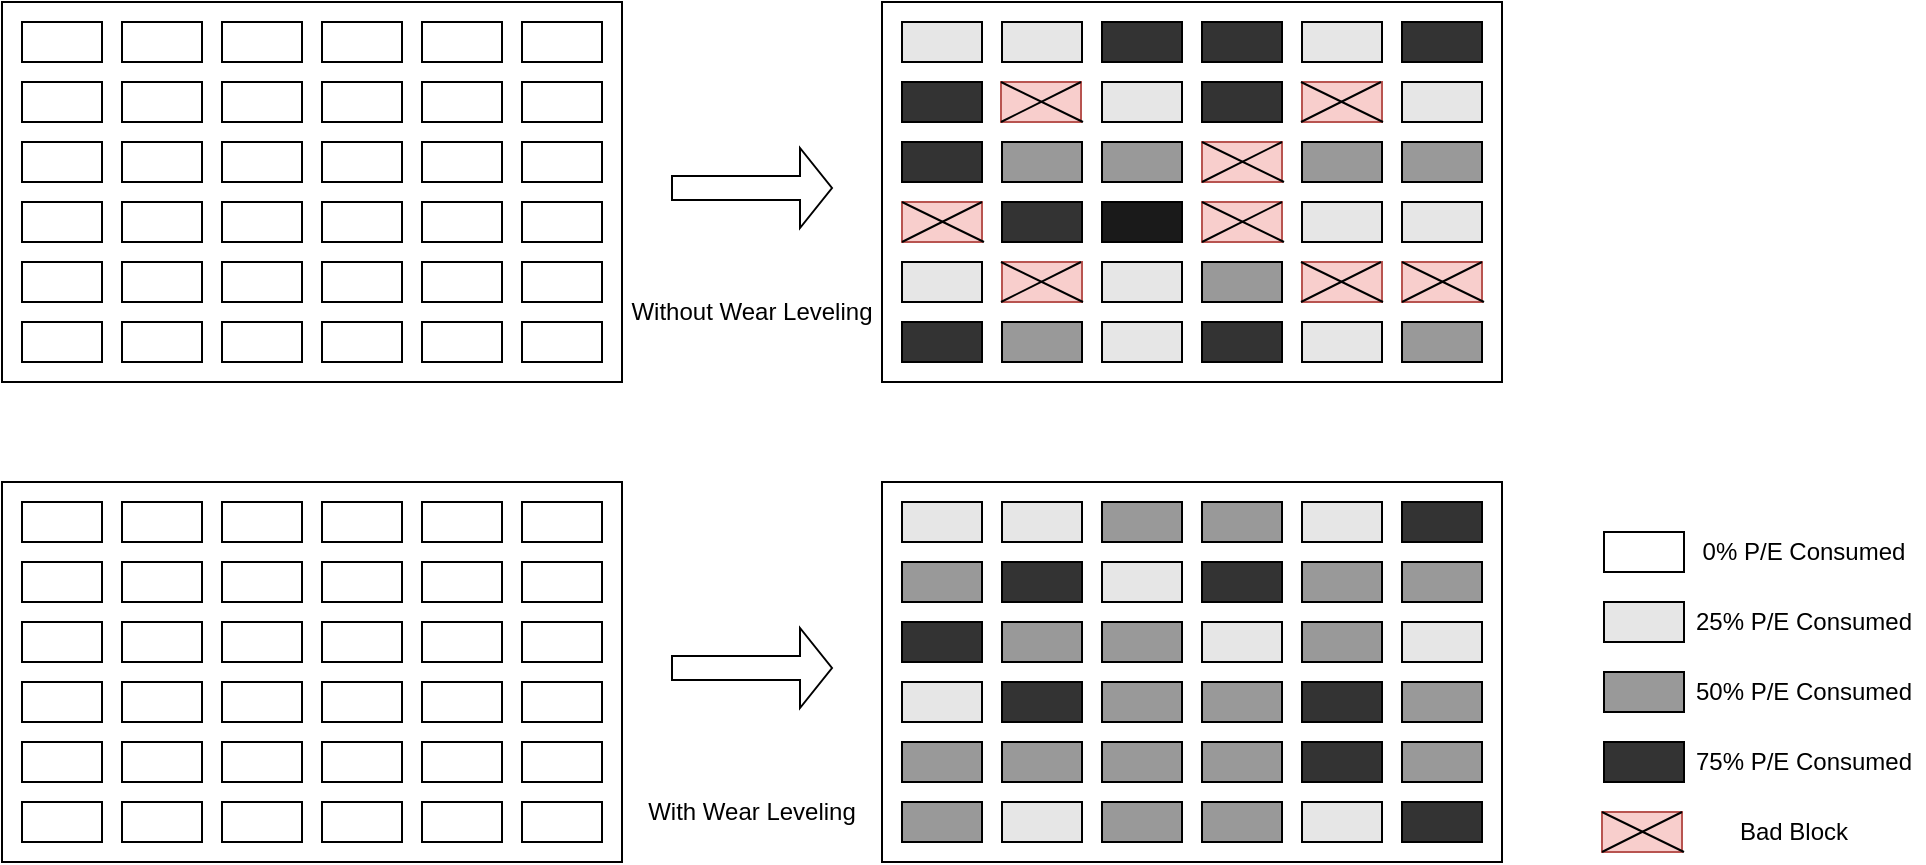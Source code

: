 <mxfile version="20.2.8" type="device"><diagram id="0YSTnVWWiqNtv_enL1_A" name="第1頁"><mxGraphModel dx="981" dy="597" grid="1" gridSize="10" guides="1" tooltips="1" connect="1" arrows="1" fold="1" page="1" pageScale="1" pageWidth="827" pageHeight="1169" math="0" shadow="0"><root><mxCell id="0"/><mxCell id="1" parent="0"/><mxCell id="P5HA56ESL8pvNs70OCOS-2" value="" style="rounded=0;whiteSpace=wrap;html=1;" vertex="1" parent="1"><mxGeometry x="39" y="590" width="310" height="190" as="geometry"/></mxCell><mxCell id="P5HA56ESL8pvNs70OCOS-3" value="" style="rounded=0;whiteSpace=wrap;html=1;" vertex="1" parent="1"><mxGeometry x="49" y="600" width="40" height="20" as="geometry"/></mxCell><mxCell id="P5HA56ESL8pvNs70OCOS-4" value="" style="rounded=0;whiteSpace=wrap;html=1;" vertex="1" parent="1"><mxGeometry x="99" y="600" width="40" height="20" as="geometry"/></mxCell><mxCell id="P5HA56ESL8pvNs70OCOS-5" value="" style="rounded=0;whiteSpace=wrap;html=1;" vertex="1" parent="1"><mxGeometry x="199" y="600" width="40" height="20" as="geometry"/></mxCell><mxCell id="P5HA56ESL8pvNs70OCOS-7" value="" style="rounded=0;whiteSpace=wrap;html=1;" vertex="1" parent="1"><mxGeometry x="149" y="600" width="40" height="20" as="geometry"/></mxCell><mxCell id="P5HA56ESL8pvNs70OCOS-8" value="" style="rounded=0;whiteSpace=wrap;html=1;" vertex="1" parent="1"><mxGeometry x="299" y="600" width="40" height="20" as="geometry"/></mxCell><mxCell id="P5HA56ESL8pvNs70OCOS-9" value="" style="rounded=0;whiteSpace=wrap;html=1;" vertex="1" parent="1"><mxGeometry x="249" y="600" width="40" height="20" as="geometry"/></mxCell><mxCell id="P5HA56ESL8pvNs70OCOS-13" value="" style="rounded=0;whiteSpace=wrap;html=1;" vertex="1" parent="1"><mxGeometry x="49" y="630" width="40" height="20" as="geometry"/></mxCell><mxCell id="P5HA56ESL8pvNs70OCOS-14" value="" style="rounded=0;whiteSpace=wrap;html=1;" vertex="1" parent="1"><mxGeometry x="99" y="630" width="40" height="20" as="geometry"/></mxCell><mxCell id="P5HA56ESL8pvNs70OCOS-15" value="" style="rounded=0;whiteSpace=wrap;html=1;" vertex="1" parent="1"><mxGeometry x="199" y="630" width="40" height="20" as="geometry"/></mxCell><mxCell id="P5HA56ESL8pvNs70OCOS-16" value="" style="rounded=0;whiteSpace=wrap;html=1;" vertex="1" parent="1"><mxGeometry x="149" y="630" width="40" height="20" as="geometry"/></mxCell><mxCell id="P5HA56ESL8pvNs70OCOS-17" value="" style="rounded=0;whiteSpace=wrap;html=1;" vertex="1" parent="1"><mxGeometry x="299" y="630" width="40" height="20" as="geometry"/></mxCell><mxCell id="P5HA56ESL8pvNs70OCOS-18" value="" style="rounded=0;whiteSpace=wrap;html=1;" vertex="1" parent="1"><mxGeometry x="249" y="630" width="40" height="20" as="geometry"/></mxCell><mxCell id="P5HA56ESL8pvNs70OCOS-19" value="" style="rounded=0;whiteSpace=wrap;html=1;" vertex="1" parent="1"><mxGeometry x="49" y="660" width="40" height="20" as="geometry"/></mxCell><mxCell id="P5HA56ESL8pvNs70OCOS-20" value="" style="rounded=0;whiteSpace=wrap;html=1;" vertex="1" parent="1"><mxGeometry x="99" y="660" width="40" height="20" as="geometry"/></mxCell><mxCell id="P5HA56ESL8pvNs70OCOS-21" value="" style="rounded=0;whiteSpace=wrap;html=1;" vertex="1" parent="1"><mxGeometry x="199" y="660" width="40" height="20" as="geometry"/></mxCell><mxCell id="P5HA56ESL8pvNs70OCOS-22" value="" style="rounded=0;whiteSpace=wrap;html=1;" vertex="1" parent="1"><mxGeometry x="149" y="660" width="40" height="20" as="geometry"/></mxCell><mxCell id="P5HA56ESL8pvNs70OCOS-23" value="" style="rounded=0;whiteSpace=wrap;html=1;" vertex="1" parent="1"><mxGeometry x="299" y="660" width="40" height="20" as="geometry"/></mxCell><mxCell id="P5HA56ESL8pvNs70OCOS-24" value="" style="rounded=0;whiteSpace=wrap;html=1;" vertex="1" parent="1"><mxGeometry x="249" y="660" width="40" height="20" as="geometry"/></mxCell><mxCell id="P5HA56ESL8pvNs70OCOS-25" value="" style="rounded=0;whiteSpace=wrap;html=1;" vertex="1" parent="1"><mxGeometry x="49" y="690" width="40" height="20" as="geometry"/></mxCell><mxCell id="P5HA56ESL8pvNs70OCOS-26" value="" style="rounded=0;whiteSpace=wrap;html=1;" vertex="1" parent="1"><mxGeometry x="99" y="690" width="40" height="20" as="geometry"/></mxCell><mxCell id="P5HA56ESL8pvNs70OCOS-27" value="" style="rounded=0;whiteSpace=wrap;html=1;" vertex="1" parent="1"><mxGeometry x="199" y="690" width="40" height="20" as="geometry"/></mxCell><mxCell id="P5HA56ESL8pvNs70OCOS-28" value="" style="rounded=0;whiteSpace=wrap;html=1;" vertex="1" parent="1"><mxGeometry x="149" y="690" width="40" height="20" as="geometry"/></mxCell><mxCell id="P5HA56ESL8pvNs70OCOS-29" value="" style="rounded=0;whiteSpace=wrap;html=1;" vertex="1" parent="1"><mxGeometry x="299" y="690" width="40" height="20" as="geometry"/></mxCell><mxCell id="P5HA56ESL8pvNs70OCOS-30" value="" style="rounded=0;whiteSpace=wrap;html=1;" vertex="1" parent="1"><mxGeometry x="249" y="690" width="40" height="20" as="geometry"/></mxCell><mxCell id="P5HA56ESL8pvNs70OCOS-31" value="" style="rounded=0;whiteSpace=wrap;html=1;" vertex="1" parent="1"><mxGeometry x="49" y="720" width="40" height="20" as="geometry"/></mxCell><mxCell id="P5HA56ESL8pvNs70OCOS-32" value="" style="rounded=0;whiteSpace=wrap;html=1;" vertex="1" parent="1"><mxGeometry x="99" y="720" width="40" height="20" as="geometry"/></mxCell><mxCell id="P5HA56ESL8pvNs70OCOS-33" value="" style="rounded=0;whiteSpace=wrap;html=1;" vertex="1" parent="1"><mxGeometry x="199" y="720" width="40" height="20" as="geometry"/></mxCell><mxCell id="P5HA56ESL8pvNs70OCOS-34" value="" style="rounded=0;whiteSpace=wrap;html=1;" vertex="1" parent="1"><mxGeometry x="149" y="720" width="40" height="20" as="geometry"/></mxCell><mxCell id="P5HA56ESL8pvNs70OCOS-35" value="" style="rounded=0;whiteSpace=wrap;html=1;" vertex="1" parent="1"><mxGeometry x="299" y="720" width="40" height="20" as="geometry"/></mxCell><mxCell id="P5HA56ESL8pvNs70OCOS-36" value="" style="rounded=0;whiteSpace=wrap;html=1;" vertex="1" parent="1"><mxGeometry x="249" y="720" width="40" height="20" as="geometry"/></mxCell><mxCell id="P5HA56ESL8pvNs70OCOS-37" value="" style="rounded=0;whiteSpace=wrap;html=1;" vertex="1" parent="1"><mxGeometry x="49" y="750" width="40" height="20" as="geometry"/></mxCell><mxCell id="P5HA56ESL8pvNs70OCOS-38" value="" style="rounded=0;whiteSpace=wrap;html=1;" vertex="1" parent="1"><mxGeometry x="99" y="750" width="40" height="20" as="geometry"/></mxCell><mxCell id="P5HA56ESL8pvNs70OCOS-39" value="" style="rounded=0;whiteSpace=wrap;html=1;" vertex="1" parent="1"><mxGeometry x="199" y="750" width="40" height="20" as="geometry"/></mxCell><mxCell id="P5HA56ESL8pvNs70OCOS-40" value="" style="rounded=0;whiteSpace=wrap;html=1;" vertex="1" parent="1"><mxGeometry x="149" y="750" width="40" height="20" as="geometry"/></mxCell><mxCell id="P5HA56ESL8pvNs70OCOS-41" value="" style="rounded=0;whiteSpace=wrap;html=1;" vertex="1" parent="1"><mxGeometry x="299" y="750" width="40" height="20" as="geometry"/></mxCell><mxCell id="P5HA56ESL8pvNs70OCOS-42" value="" style="rounded=0;whiteSpace=wrap;html=1;" vertex="1" parent="1"><mxGeometry x="249" y="750" width="40" height="20" as="geometry"/></mxCell><mxCell id="P5HA56ESL8pvNs70OCOS-43" value="" style="rounded=0;whiteSpace=wrap;html=1;" vertex="1" parent="1"><mxGeometry x="479" y="590" width="310" height="190" as="geometry"/></mxCell><mxCell id="P5HA56ESL8pvNs70OCOS-44" value="" style="rounded=0;whiteSpace=wrap;html=1;fillColor=#E6E6E6;strokeColor=#000000;fontColor=#333333;" vertex="1" parent="1"><mxGeometry x="489" y="600" width="40" height="20" as="geometry"/></mxCell><mxCell id="P5HA56ESL8pvNs70OCOS-45" value="" style="rounded=0;whiteSpace=wrap;html=1;fillColor=#E6E6E6;" vertex="1" parent="1"><mxGeometry x="539" y="600" width="40" height="20" as="geometry"/></mxCell><mxCell id="P5HA56ESL8pvNs70OCOS-46" value="" style="rounded=0;whiteSpace=wrap;html=1;fillColor=#333333;" vertex="1" parent="1"><mxGeometry x="639" y="600" width="40" height="20" as="geometry"/></mxCell><mxCell id="P5HA56ESL8pvNs70OCOS-47" value="" style="rounded=0;whiteSpace=wrap;html=1;fillColor=#B3B3B3;" vertex="1" parent="1"><mxGeometry x="589" y="600" width="40" height="20" as="geometry"/></mxCell><mxCell id="P5HA56ESL8pvNs70OCOS-48" value="" style="rounded=0;whiteSpace=wrap;html=1;fillColor=#333333;" vertex="1" parent="1"><mxGeometry x="739" y="600" width="40" height="20" as="geometry"/></mxCell><mxCell id="P5HA56ESL8pvNs70OCOS-49" value="" style="rounded=0;whiteSpace=wrap;html=1;fillColor=#E6E6E6;" vertex="1" parent="1"><mxGeometry x="689" y="600" width="40" height="20" as="geometry"/></mxCell><mxCell id="P5HA56ESL8pvNs70OCOS-50" value="" style="rounded=0;whiteSpace=wrap;html=1;fillColor=#B3B3B3;" vertex="1" parent="1"><mxGeometry x="489" y="630" width="40" height="20" as="geometry"/></mxCell><mxCell id="P5HA56ESL8pvNs70OCOS-52" value="" style="rounded=0;whiteSpace=wrap;html=1;fillColor=#333333;" vertex="1" parent="1"><mxGeometry x="639" y="630" width="40" height="20" as="geometry"/></mxCell><mxCell id="P5HA56ESL8pvNs70OCOS-53" value="" style="rounded=0;whiteSpace=wrap;html=1;fillColor=#E6E6E6;" vertex="1" parent="1"><mxGeometry x="589" y="630" width="40" height="20" as="geometry"/></mxCell><mxCell id="P5HA56ESL8pvNs70OCOS-54" value="" style="rounded=0;whiteSpace=wrap;html=1;fillColor=#E6E6E6;" vertex="1" parent="1"><mxGeometry x="739" y="630" width="40" height="20" as="geometry"/></mxCell><mxCell id="P5HA56ESL8pvNs70OCOS-55" value="" style="rounded=0;whiteSpace=wrap;html=1;fillColor=#f8cecc;strokeColor=#b85450;" vertex="1" parent="1"><mxGeometry x="689" y="630" width="40" height="20" as="geometry"/></mxCell><mxCell id="P5HA56ESL8pvNs70OCOS-56" value="" style="rounded=0;whiteSpace=wrap;html=1;fillColor=#B3B3B3;" vertex="1" parent="1"><mxGeometry x="489" y="660" width="40" height="20" as="geometry"/></mxCell><mxCell id="P5HA56ESL8pvNs70OCOS-57" value="" style="rounded=0;whiteSpace=wrap;html=1;fillColor=#999999;" vertex="1" parent="1"><mxGeometry x="539" y="660" width="40" height="20" as="geometry"/></mxCell><mxCell id="P5HA56ESL8pvNs70OCOS-58" value="" style="rounded=0;whiteSpace=wrap;html=1;fillColor=#f8cecc;strokeColor=#b85450;" vertex="1" parent="1"><mxGeometry x="639" y="660" width="40" height="20" as="geometry"/></mxCell><mxCell id="P5HA56ESL8pvNs70OCOS-59" value="" style="rounded=0;whiteSpace=wrap;html=1;fillColor=#999999;" vertex="1" parent="1"><mxGeometry x="589" y="660" width="40" height="20" as="geometry"/></mxCell><mxCell id="P5HA56ESL8pvNs70OCOS-60" value="" style="rounded=0;whiteSpace=wrap;html=1;fillColor=#999999;" vertex="1" parent="1"><mxGeometry x="739" y="660" width="40" height="20" as="geometry"/></mxCell><mxCell id="P5HA56ESL8pvNs70OCOS-61" value="" style="rounded=0;whiteSpace=wrap;html=1;fillColor=#999999;" vertex="1" parent="1"><mxGeometry x="689" y="660" width="40" height="20" as="geometry"/></mxCell><mxCell id="P5HA56ESL8pvNs70OCOS-62" value="" style="rounded=0;whiteSpace=wrap;html=1;" vertex="1" parent="1"><mxGeometry x="489" y="690" width="40" height="20" as="geometry"/></mxCell><mxCell id="P5HA56ESL8pvNs70OCOS-63" value="" style="rounded=0;whiteSpace=wrap;html=1;fillColor=#B3B3B3;" vertex="1" parent="1"><mxGeometry x="539" y="690" width="40" height="20" as="geometry"/></mxCell><mxCell id="P5HA56ESL8pvNs70OCOS-64" value="" style="rounded=0;whiteSpace=wrap;html=1;fillColor=#f8cecc;strokeColor=#b85450;" vertex="1" parent="1"><mxGeometry x="639" y="690" width="40" height="20" as="geometry"/></mxCell><mxCell id="P5HA56ESL8pvNs70OCOS-65" value="" style="rounded=0;whiteSpace=wrap;html=1;fillColor=#B3B3B3;" vertex="1" parent="1"><mxGeometry x="589" y="690" width="40" height="20" as="geometry"/></mxCell><mxCell id="P5HA56ESL8pvNs70OCOS-66" value="" style="rounded=0;whiteSpace=wrap;html=1;fillColor=#E6E6E6;" vertex="1" parent="1"><mxGeometry x="739" y="690" width="40" height="20" as="geometry"/></mxCell><mxCell id="P5HA56ESL8pvNs70OCOS-67" value="" style="rounded=0;whiteSpace=wrap;html=1;fillColor=#E6E6E6;" vertex="1" parent="1"><mxGeometry x="689" y="690" width="40" height="20" as="geometry"/></mxCell><mxCell id="P5HA56ESL8pvNs70OCOS-68" value="" style="rounded=0;whiteSpace=wrap;html=1;fillColor=#E6E6E6;" vertex="1" parent="1"><mxGeometry x="489" y="720" width="40" height="20" as="geometry"/></mxCell><mxCell id="P5HA56ESL8pvNs70OCOS-69" value="" style="rounded=0;whiteSpace=wrap;html=1;" vertex="1" parent="1"><mxGeometry x="539" y="720" width="40" height="20" as="geometry"/></mxCell><mxCell id="P5HA56ESL8pvNs70OCOS-70" value="" style="rounded=0;whiteSpace=wrap;html=1;fillColor=#999999;" vertex="1" parent="1"><mxGeometry x="639" y="720" width="40" height="20" as="geometry"/></mxCell><mxCell id="P5HA56ESL8pvNs70OCOS-71" value="" style="rounded=0;whiteSpace=wrap;html=1;fillColor=#E6E6E6;" vertex="1" parent="1"><mxGeometry x="589" y="720" width="40" height="20" as="geometry"/></mxCell><mxCell id="P5HA56ESL8pvNs70OCOS-72" value="" style="rounded=0;whiteSpace=wrap;html=1;fillColor=#f8cecc;strokeColor=#b85450;" vertex="1" parent="1"><mxGeometry x="739" y="720" width="40" height="20" as="geometry"/></mxCell><mxCell id="P5HA56ESL8pvNs70OCOS-73" value="" style="rounded=0;whiteSpace=wrap;html=1;fillColor=#f8cecc;strokeColor=#b85450;" vertex="1" parent="1"><mxGeometry x="689" y="720" width="40" height="20" as="geometry"/></mxCell><mxCell id="P5HA56ESL8pvNs70OCOS-74" value="" style="rounded=0;whiteSpace=wrap;html=1;fillColor=#999999;" vertex="1" parent="1"><mxGeometry x="489" y="750" width="40" height="20" as="geometry"/></mxCell><mxCell id="P5HA56ESL8pvNs70OCOS-75" value="" style="rounded=0;whiteSpace=wrap;html=1;fillColor=#999999;" vertex="1" parent="1"><mxGeometry x="539" y="750" width="40" height="20" as="geometry"/></mxCell><mxCell id="P5HA56ESL8pvNs70OCOS-76" value="" style="rounded=0;whiteSpace=wrap;html=1;fillColor=#333333;" vertex="1" parent="1"><mxGeometry x="639" y="750" width="40" height="20" as="geometry"/></mxCell><mxCell id="P5HA56ESL8pvNs70OCOS-77" value="" style="rounded=0;whiteSpace=wrap;html=1;fillColor=#E6E6E6;" vertex="1" parent="1"><mxGeometry x="589" y="750" width="40" height="20" as="geometry"/></mxCell><mxCell id="P5HA56ESL8pvNs70OCOS-78" value="" style="rounded=0;whiteSpace=wrap;html=1;fillColor=#999999;" vertex="1" parent="1"><mxGeometry x="739" y="750" width="40" height="20" as="geometry"/></mxCell><mxCell id="P5HA56ESL8pvNs70OCOS-79" value="" style="rounded=0;whiteSpace=wrap;html=1;fillColor=#E6E6E6;" vertex="1" parent="1"><mxGeometry x="689" y="750" width="40" height="20" as="geometry"/></mxCell><mxCell id="P5HA56ESL8pvNs70OCOS-82" value="" style="shape=singleArrow;whiteSpace=wrap;html=1;" vertex="1" parent="1"><mxGeometry x="374" y="663" width="80" height="40" as="geometry"/></mxCell><mxCell id="P5HA56ESL8pvNs70OCOS-160" value="" style="rounded=0;whiteSpace=wrap;html=1;fillColor=#333333;" vertex="1" parent="1"><mxGeometry x="589" y="600" width="40" height="20" as="geometry"/></mxCell><mxCell id="P5HA56ESL8pvNs70OCOS-161" value="" style="rounded=0;whiteSpace=wrap;html=1;fillColor=#999999;" vertex="1" parent="1"><mxGeometry x="489" y="630" width="40" height="20" as="geometry"/></mxCell><mxCell id="P5HA56ESL8pvNs70OCOS-162" value="" style="rounded=0;whiteSpace=wrap;html=1;fillColor=#999999;" vertex="1" parent="1"><mxGeometry x="489" y="660" width="40" height="20" as="geometry"/></mxCell><mxCell id="P5HA56ESL8pvNs70OCOS-163" value="" style="rounded=0;whiteSpace=wrap;html=1;fillColor=#999999;" vertex="1" parent="1"><mxGeometry x="539" y="690" width="40" height="20" as="geometry"/></mxCell><mxCell id="P5HA56ESL8pvNs70OCOS-164" value="" style="rounded=0;whiteSpace=wrap;html=1;fillColor=#1A1A1A;" vertex="1" parent="1"><mxGeometry x="589" y="690" width="40" height="20" as="geometry"/></mxCell><mxCell id="P5HA56ESL8pvNs70OCOS-165" value="" style="rounded=0;whiteSpace=wrap;html=1;fillColor=#333333;" vertex="1" parent="1"><mxGeometry x="489" y="630" width="40" height="20" as="geometry"/></mxCell><mxCell id="P5HA56ESL8pvNs70OCOS-166" value="" style="rounded=0;whiteSpace=wrap;html=1;fillColor=#333333;" vertex="1" parent="1"><mxGeometry x="489" y="660" width="40" height="20" as="geometry"/></mxCell><mxCell id="P5HA56ESL8pvNs70OCOS-167" value="" style="rounded=0;whiteSpace=wrap;html=1;fillColor=#333333;" vertex="1" parent="1"><mxGeometry x="489" y="750" width="40" height="20" as="geometry"/></mxCell><mxCell id="P5HA56ESL8pvNs70OCOS-168" value="" style="rounded=0;whiteSpace=wrap;html=1;fillColor=#333333;" vertex="1" parent="1"><mxGeometry x="539" y="690" width="40" height="20" as="geometry"/></mxCell><mxCell id="P5HA56ESL8pvNs70OCOS-169" value="" style="rounded=0;whiteSpace=wrap;html=1;fillColor=#f8cecc;strokeColor=#b85450;" vertex="1" parent="1"><mxGeometry x="539" y="720" width="40" height="20" as="geometry"/></mxCell><mxCell id="P5HA56ESL8pvNs70OCOS-170" value="" style="rounded=0;whiteSpace=wrap;html=1;fillColor=#f8cecc;strokeColor=#b85450;" vertex="1" parent="1"><mxGeometry x="489" y="690" width="40" height="20" as="geometry"/></mxCell><mxCell id="P5HA56ESL8pvNs70OCOS-171" value="" style="rounded=0;whiteSpace=wrap;html=1;fillColor=#f8cecc;strokeColor=#b85450;" vertex="1" parent="1"><mxGeometry x="538.5" y="630" width="40" height="20" as="geometry"/></mxCell><mxCell id="P5HA56ESL8pvNs70OCOS-173" value="" style="endArrow=none;html=1;rounded=0;entryX=1;entryY=0;entryDx=0;entryDy=0;exitX=0;exitY=1;exitDx=0;exitDy=0;" edge="1" parent="1" source="P5HA56ESL8pvNs70OCOS-171" target="P5HA56ESL8pvNs70OCOS-171"><mxGeometry width="50" height="50" relative="1" as="geometry"><mxPoint x="389.5" y="480" as="sourcePoint"/><mxPoint x="439.5" y="430" as="targetPoint"/></mxGeometry></mxCell><mxCell id="P5HA56ESL8pvNs70OCOS-174" value="" style="endArrow=none;html=1;rounded=0;exitX=0;exitY=0;exitDx=0;exitDy=0;" edge="1" parent="1" source="P5HA56ESL8pvNs70OCOS-171"><mxGeometry width="50" height="50" relative="1" as="geometry"><mxPoint x="548.5" y="660" as="sourcePoint"/><mxPoint x="579.5" y="650" as="targetPoint"/></mxGeometry></mxCell><mxCell id="P5HA56ESL8pvNs70OCOS-178" value="" style="endArrow=none;html=1;rounded=0;entryX=1;entryY=0;entryDx=0;entryDy=0;exitX=0;exitY=1;exitDx=0;exitDy=0;" edge="1" parent="1"><mxGeometry width="50" height="50" relative="1" as="geometry"><mxPoint x="688.5" y="650" as="sourcePoint"/><mxPoint x="728.5" y="630" as="targetPoint"/></mxGeometry></mxCell><mxCell id="P5HA56ESL8pvNs70OCOS-179" value="" style="endArrow=none;html=1;rounded=0;exitX=0;exitY=0;exitDx=0;exitDy=0;" edge="1" parent="1"><mxGeometry width="50" height="50" relative="1" as="geometry"><mxPoint x="688.5" y="630" as="sourcePoint"/><mxPoint x="729.5" y="650" as="targetPoint"/></mxGeometry></mxCell><mxCell id="P5HA56ESL8pvNs70OCOS-180" value="" style="rounded=0;whiteSpace=wrap;html=1;fillColor=#f8cecc;strokeColor=#b85450;" vertex="1" parent="1"><mxGeometry x="639" y="660" width="40" height="20" as="geometry"/></mxCell><mxCell id="P5HA56ESL8pvNs70OCOS-181" value="" style="endArrow=none;html=1;rounded=0;entryX=1;entryY=0;entryDx=0;entryDy=0;exitX=0;exitY=1;exitDx=0;exitDy=0;" edge="1" parent="1" source="P5HA56ESL8pvNs70OCOS-180" target="P5HA56ESL8pvNs70OCOS-180"><mxGeometry width="50" height="50" relative="1" as="geometry"><mxPoint x="490" y="510" as="sourcePoint"/><mxPoint x="540" y="460" as="targetPoint"/></mxGeometry></mxCell><mxCell id="P5HA56ESL8pvNs70OCOS-182" value="" style="endArrow=none;html=1;rounded=0;exitX=0;exitY=0;exitDx=0;exitDy=0;" edge="1" parent="1" source="P5HA56ESL8pvNs70OCOS-180"><mxGeometry width="50" height="50" relative="1" as="geometry"><mxPoint x="649" y="690" as="sourcePoint"/><mxPoint x="680" y="680" as="targetPoint"/></mxGeometry></mxCell><mxCell id="P5HA56ESL8pvNs70OCOS-183" value="" style="rounded=0;whiteSpace=wrap;html=1;fillColor=#f8cecc;strokeColor=#b85450;" vertex="1" parent="1"><mxGeometry x="639" y="690" width="40" height="20" as="geometry"/></mxCell><mxCell id="P5HA56ESL8pvNs70OCOS-184" value="" style="endArrow=none;html=1;rounded=0;entryX=1;entryY=0;entryDx=0;entryDy=0;exitX=0;exitY=1;exitDx=0;exitDy=0;" edge="1" parent="1" source="P5HA56ESL8pvNs70OCOS-183" target="P5HA56ESL8pvNs70OCOS-183"><mxGeometry width="50" height="50" relative="1" as="geometry"><mxPoint x="490" y="540" as="sourcePoint"/><mxPoint x="540" y="490" as="targetPoint"/></mxGeometry></mxCell><mxCell id="P5HA56ESL8pvNs70OCOS-185" value="" style="endArrow=none;html=1;rounded=0;exitX=0;exitY=0;exitDx=0;exitDy=0;" edge="1" parent="1" source="P5HA56ESL8pvNs70OCOS-183"><mxGeometry width="50" height="50" relative="1" as="geometry"><mxPoint x="649" y="720" as="sourcePoint"/><mxPoint x="680" y="710" as="targetPoint"/></mxGeometry></mxCell><mxCell id="P5HA56ESL8pvNs70OCOS-192" value="" style="rounded=0;whiteSpace=wrap;html=1;fillColor=#f8cecc;strokeColor=#b85450;" vertex="1" parent="1"><mxGeometry x="489" y="690" width="40" height="20" as="geometry"/></mxCell><mxCell id="P5HA56ESL8pvNs70OCOS-193" value="" style="endArrow=none;html=1;rounded=0;entryX=1;entryY=0;entryDx=0;entryDy=0;exitX=0;exitY=1;exitDx=0;exitDy=0;" edge="1" parent="1" source="P5HA56ESL8pvNs70OCOS-192" target="P5HA56ESL8pvNs70OCOS-192"><mxGeometry width="50" height="50" relative="1" as="geometry"><mxPoint x="340" y="540" as="sourcePoint"/><mxPoint x="390" y="490" as="targetPoint"/></mxGeometry></mxCell><mxCell id="P5HA56ESL8pvNs70OCOS-194" value="" style="endArrow=none;html=1;rounded=0;exitX=0;exitY=0;exitDx=0;exitDy=0;" edge="1" parent="1" source="P5HA56ESL8pvNs70OCOS-192"><mxGeometry width="50" height="50" relative="1" as="geometry"><mxPoint x="499" y="720" as="sourcePoint"/><mxPoint x="530" y="710" as="targetPoint"/></mxGeometry></mxCell><mxCell id="P5HA56ESL8pvNs70OCOS-196" value="" style="endArrow=none;html=1;rounded=0;entryX=1;entryY=0;entryDx=0;entryDy=0;exitX=0;exitY=1;exitDx=0;exitDy=0;" edge="1" parent="1"><mxGeometry width="50" height="50" relative="1" as="geometry"><mxPoint x="538.5" y="740" as="sourcePoint"/><mxPoint x="578.5" y="720" as="targetPoint"/></mxGeometry></mxCell><mxCell id="P5HA56ESL8pvNs70OCOS-197" value="" style="endArrow=none;html=1;rounded=0;exitX=0;exitY=0;exitDx=0;exitDy=0;" edge="1" parent="1"><mxGeometry width="50" height="50" relative="1" as="geometry"><mxPoint x="538.5" y="720" as="sourcePoint"/><mxPoint x="579.5" y="740" as="targetPoint"/></mxGeometry></mxCell><mxCell id="P5HA56ESL8pvNs70OCOS-199" value="" style="endArrow=none;html=1;rounded=0;entryX=1;entryY=0;entryDx=0;entryDy=0;exitX=0;exitY=1;exitDx=0;exitDy=0;" edge="1" parent="1"><mxGeometry width="50" height="50" relative="1" as="geometry"><mxPoint x="688.5" y="740" as="sourcePoint"/><mxPoint x="728.5" y="720" as="targetPoint"/></mxGeometry></mxCell><mxCell id="P5HA56ESL8pvNs70OCOS-200" value="" style="endArrow=none;html=1;rounded=0;exitX=0;exitY=0;exitDx=0;exitDy=0;" edge="1" parent="1"><mxGeometry width="50" height="50" relative="1" as="geometry"><mxPoint x="688.5" y="720" as="sourcePoint"/><mxPoint x="729.5" y="740" as="targetPoint"/></mxGeometry></mxCell><mxCell id="P5HA56ESL8pvNs70OCOS-202" value="" style="endArrow=none;html=1;rounded=0;entryX=1;entryY=0;entryDx=0;entryDy=0;exitX=0;exitY=1;exitDx=0;exitDy=0;" edge="1" parent="1"><mxGeometry width="50" height="50" relative="1" as="geometry"><mxPoint x="739" y="740" as="sourcePoint"/><mxPoint x="779" y="720" as="targetPoint"/></mxGeometry></mxCell><mxCell id="P5HA56ESL8pvNs70OCOS-203" value="" style="endArrow=none;html=1;rounded=0;exitX=0;exitY=0;exitDx=0;exitDy=0;" edge="1" parent="1"><mxGeometry width="50" height="50" relative="1" as="geometry"><mxPoint x="739" y="720" as="sourcePoint"/><mxPoint x="780" y="740" as="targetPoint"/></mxGeometry></mxCell><mxCell id="P5HA56ESL8pvNs70OCOS-204" value="" style="rounded=0;whiteSpace=wrap;html=1;" vertex="1" parent="1"><mxGeometry x="39" y="830" width="310" height="190" as="geometry"/></mxCell><mxCell id="P5HA56ESL8pvNs70OCOS-205" value="" style="rounded=0;whiteSpace=wrap;html=1;" vertex="1" parent="1"><mxGeometry x="49" y="840" width="40" height="20" as="geometry"/></mxCell><mxCell id="P5HA56ESL8pvNs70OCOS-206" value="" style="rounded=0;whiteSpace=wrap;html=1;" vertex="1" parent="1"><mxGeometry x="99" y="840" width="40" height="20" as="geometry"/></mxCell><mxCell id="P5HA56ESL8pvNs70OCOS-207" value="" style="rounded=0;whiteSpace=wrap;html=1;" vertex="1" parent="1"><mxGeometry x="199" y="840" width="40" height="20" as="geometry"/></mxCell><mxCell id="P5HA56ESL8pvNs70OCOS-208" value="" style="rounded=0;whiteSpace=wrap;html=1;" vertex="1" parent="1"><mxGeometry x="149" y="840" width="40" height="20" as="geometry"/></mxCell><mxCell id="P5HA56ESL8pvNs70OCOS-209" value="" style="rounded=0;whiteSpace=wrap;html=1;" vertex="1" parent="1"><mxGeometry x="299" y="840" width="40" height="20" as="geometry"/></mxCell><mxCell id="P5HA56ESL8pvNs70OCOS-210" value="" style="rounded=0;whiteSpace=wrap;html=1;" vertex="1" parent="1"><mxGeometry x="249" y="840" width="40" height="20" as="geometry"/></mxCell><mxCell id="P5HA56ESL8pvNs70OCOS-211" value="" style="rounded=0;whiteSpace=wrap;html=1;" vertex="1" parent="1"><mxGeometry x="49" y="870" width="40" height="20" as="geometry"/></mxCell><mxCell id="P5HA56ESL8pvNs70OCOS-212" value="" style="rounded=0;whiteSpace=wrap;html=1;" vertex="1" parent="1"><mxGeometry x="99" y="870" width="40" height="20" as="geometry"/></mxCell><mxCell id="P5HA56ESL8pvNs70OCOS-213" value="" style="rounded=0;whiteSpace=wrap;html=1;" vertex="1" parent="1"><mxGeometry x="199" y="870" width="40" height="20" as="geometry"/></mxCell><mxCell id="P5HA56ESL8pvNs70OCOS-214" value="" style="rounded=0;whiteSpace=wrap;html=1;" vertex="1" parent="1"><mxGeometry x="149" y="870" width="40" height="20" as="geometry"/></mxCell><mxCell id="P5HA56ESL8pvNs70OCOS-215" value="" style="rounded=0;whiteSpace=wrap;html=1;" vertex="1" parent="1"><mxGeometry x="299" y="870" width="40" height="20" as="geometry"/></mxCell><mxCell id="P5HA56ESL8pvNs70OCOS-216" value="" style="rounded=0;whiteSpace=wrap;html=1;" vertex="1" parent="1"><mxGeometry x="249" y="870" width="40" height="20" as="geometry"/></mxCell><mxCell id="P5HA56ESL8pvNs70OCOS-217" value="" style="rounded=0;whiteSpace=wrap;html=1;" vertex="1" parent="1"><mxGeometry x="49" y="900" width="40" height="20" as="geometry"/></mxCell><mxCell id="P5HA56ESL8pvNs70OCOS-218" value="" style="rounded=0;whiteSpace=wrap;html=1;" vertex="1" parent="1"><mxGeometry x="99" y="900" width="40" height="20" as="geometry"/></mxCell><mxCell id="P5HA56ESL8pvNs70OCOS-219" value="" style="rounded=0;whiteSpace=wrap;html=1;" vertex="1" parent="1"><mxGeometry x="199" y="900" width="40" height="20" as="geometry"/></mxCell><mxCell id="P5HA56ESL8pvNs70OCOS-220" value="" style="rounded=0;whiteSpace=wrap;html=1;" vertex="1" parent="1"><mxGeometry x="149" y="900" width="40" height="20" as="geometry"/></mxCell><mxCell id="P5HA56ESL8pvNs70OCOS-221" value="" style="rounded=0;whiteSpace=wrap;html=1;" vertex="1" parent="1"><mxGeometry x="299" y="900" width="40" height="20" as="geometry"/></mxCell><mxCell id="P5HA56ESL8pvNs70OCOS-222" value="" style="rounded=0;whiteSpace=wrap;html=1;" vertex="1" parent="1"><mxGeometry x="249" y="900" width="40" height="20" as="geometry"/></mxCell><mxCell id="P5HA56ESL8pvNs70OCOS-223" value="" style="rounded=0;whiteSpace=wrap;html=1;" vertex="1" parent="1"><mxGeometry x="49" y="930" width="40" height="20" as="geometry"/></mxCell><mxCell id="P5HA56ESL8pvNs70OCOS-224" value="" style="rounded=0;whiteSpace=wrap;html=1;" vertex="1" parent="1"><mxGeometry x="99" y="930" width="40" height="20" as="geometry"/></mxCell><mxCell id="P5HA56ESL8pvNs70OCOS-225" value="" style="rounded=0;whiteSpace=wrap;html=1;" vertex="1" parent="1"><mxGeometry x="199" y="930" width="40" height="20" as="geometry"/></mxCell><mxCell id="P5HA56ESL8pvNs70OCOS-226" value="" style="rounded=0;whiteSpace=wrap;html=1;" vertex="1" parent="1"><mxGeometry x="149" y="930" width="40" height="20" as="geometry"/></mxCell><mxCell id="P5HA56ESL8pvNs70OCOS-227" value="" style="rounded=0;whiteSpace=wrap;html=1;" vertex="1" parent="1"><mxGeometry x="299" y="930" width="40" height="20" as="geometry"/></mxCell><mxCell id="P5HA56ESL8pvNs70OCOS-228" value="" style="rounded=0;whiteSpace=wrap;html=1;" vertex="1" parent="1"><mxGeometry x="249" y="930" width="40" height="20" as="geometry"/></mxCell><mxCell id="P5HA56ESL8pvNs70OCOS-229" value="" style="rounded=0;whiteSpace=wrap;html=1;" vertex="1" parent="1"><mxGeometry x="49" y="960" width="40" height="20" as="geometry"/></mxCell><mxCell id="P5HA56ESL8pvNs70OCOS-230" value="" style="rounded=0;whiteSpace=wrap;html=1;" vertex="1" parent="1"><mxGeometry x="99" y="960" width="40" height="20" as="geometry"/></mxCell><mxCell id="P5HA56ESL8pvNs70OCOS-231" value="" style="rounded=0;whiteSpace=wrap;html=1;" vertex="1" parent="1"><mxGeometry x="199" y="960" width="40" height="20" as="geometry"/></mxCell><mxCell id="P5HA56ESL8pvNs70OCOS-232" value="" style="rounded=0;whiteSpace=wrap;html=1;" vertex="1" parent="1"><mxGeometry x="149" y="960" width="40" height="20" as="geometry"/></mxCell><mxCell id="P5HA56ESL8pvNs70OCOS-233" value="" style="rounded=0;whiteSpace=wrap;html=1;" vertex="1" parent="1"><mxGeometry x="299" y="960" width="40" height="20" as="geometry"/></mxCell><mxCell id="P5HA56ESL8pvNs70OCOS-234" value="" style="rounded=0;whiteSpace=wrap;html=1;" vertex="1" parent="1"><mxGeometry x="249" y="960" width="40" height="20" as="geometry"/></mxCell><mxCell id="P5HA56ESL8pvNs70OCOS-235" value="" style="rounded=0;whiteSpace=wrap;html=1;" vertex="1" parent="1"><mxGeometry x="49" y="990" width="40" height="20" as="geometry"/></mxCell><mxCell id="P5HA56ESL8pvNs70OCOS-236" value="" style="rounded=0;whiteSpace=wrap;html=1;" vertex="1" parent="1"><mxGeometry x="99" y="990" width="40" height="20" as="geometry"/></mxCell><mxCell id="P5HA56ESL8pvNs70OCOS-237" value="" style="rounded=0;whiteSpace=wrap;html=1;" vertex="1" parent="1"><mxGeometry x="199" y="990" width="40" height="20" as="geometry"/></mxCell><mxCell id="P5HA56ESL8pvNs70OCOS-238" value="" style="rounded=0;whiteSpace=wrap;html=1;" vertex="1" parent="1"><mxGeometry x="149" y="990" width="40" height="20" as="geometry"/></mxCell><mxCell id="P5HA56ESL8pvNs70OCOS-239" value="" style="rounded=0;whiteSpace=wrap;html=1;" vertex="1" parent="1"><mxGeometry x="299" y="990" width="40" height="20" as="geometry"/></mxCell><mxCell id="P5HA56ESL8pvNs70OCOS-240" value="" style="rounded=0;whiteSpace=wrap;html=1;" vertex="1" parent="1"><mxGeometry x="249" y="990" width="40" height="20" as="geometry"/></mxCell><mxCell id="P5HA56ESL8pvNs70OCOS-241" value="" style="rounded=0;whiteSpace=wrap;html=1;" vertex="1" parent="1"><mxGeometry x="479" y="830" width="310" height="190" as="geometry"/></mxCell><mxCell id="P5HA56ESL8pvNs70OCOS-242" value="" style="rounded=0;whiteSpace=wrap;html=1;fillColor=#E6E6E6;strokeColor=#000000;fontColor=#333333;" vertex="1" parent="1"><mxGeometry x="489" y="840" width="40" height="20" as="geometry"/></mxCell><mxCell id="P5HA56ESL8pvNs70OCOS-243" value="" style="rounded=0;whiteSpace=wrap;html=1;fillColor=#E6E6E6;" vertex="1" parent="1"><mxGeometry x="539" y="840" width="40" height="20" as="geometry"/></mxCell><mxCell id="P5HA56ESL8pvNs70OCOS-244" value="" style="rounded=0;whiteSpace=wrap;html=1;fillColor=#999999;" vertex="1" parent="1"><mxGeometry x="639" y="840" width="40" height="20" as="geometry"/></mxCell><mxCell id="P5HA56ESL8pvNs70OCOS-245" value="" style="rounded=0;whiteSpace=wrap;html=1;fillColor=#B3B3B3;" vertex="1" parent="1"><mxGeometry x="589" y="840" width="40" height="20" as="geometry"/></mxCell><mxCell id="P5HA56ESL8pvNs70OCOS-246" value="" style="rounded=0;whiteSpace=wrap;html=1;fillColor=#333333;" vertex="1" parent="1"><mxGeometry x="739" y="840" width="40" height="20" as="geometry"/></mxCell><mxCell id="P5HA56ESL8pvNs70OCOS-247" value="" style="rounded=0;whiteSpace=wrap;html=1;fillColor=#E6E6E6;" vertex="1" parent="1"><mxGeometry x="689" y="840" width="40" height="20" as="geometry"/></mxCell><mxCell id="P5HA56ESL8pvNs70OCOS-248" value="" style="rounded=0;whiteSpace=wrap;html=1;fillColor=#B3B3B3;" vertex="1" parent="1"><mxGeometry x="489" y="870" width="40" height="20" as="geometry"/></mxCell><mxCell id="P5HA56ESL8pvNs70OCOS-249" value="" style="rounded=0;whiteSpace=wrap;html=1;fillColor=#333333;" vertex="1" parent="1"><mxGeometry x="639" y="870" width="40" height="20" as="geometry"/></mxCell><mxCell id="P5HA56ESL8pvNs70OCOS-250" value="" style="rounded=0;whiteSpace=wrap;html=1;fillColor=#E6E6E6;" vertex="1" parent="1"><mxGeometry x="589" y="870" width="40" height="20" as="geometry"/></mxCell><mxCell id="P5HA56ESL8pvNs70OCOS-253" value="" style="rounded=0;whiteSpace=wrap;html=1;fillColor=#B3B3B3;" vertex="1" parent="1"><mxGeometry x="489" y="900" width="40" height="20" as="geometry"/></mxCell><mxCell id="P5HA56ESL8pvNs70OCOS-254" value="" style="rounded=0;whiteSpace=wrap;html=1;fillColor=#999999;" vertex="1" parent="1"><mxGeometry x="539" y="900" width="40" height="20" as="geometry"/></mxCell><mxCell id="P5HA56ESL8pvNs70OCOS-256" value="" style="rounded=0;whiteSpace=wrap;html=1;fillColor=#999999;" vertex="1" parent="1"><mxGeometry x="589" y="900" width="40" height="20" as="geometry"/></mxCell><mxCell id="P5HA56ESL8pvNs70OCOS-260" value="" style="rounded=0;whiteSpace=wrap;html=1;fillColor=#B3B3B3;" vertex="1" parent="1"><mxGeometry x="539" y="930" width="40" height="20" as="geometry"/></mxCell><mxCell id="P5HA56ESL8pvNs70OCOS-262" value="" style="rounded=0;whiteSpace=wrap;html=1;fillColor=#999999;" vertex="1" parent="1"><mxGeometry x="589" y="930" width="40" height="20" as="geometry"/></mxCell><mxCell id="P5HA56ESL8pvNs70OCOS-263" value="" style="rounded=0;whiteSpace=wrap;html=1;fillColor=#999999;" vertex="1" parent="1"><mxGeometry x="739" y="930" width="40" height="20" as="geometry"/></mxCell><mxCell id="P5HA56ESL8pvNs70OCOS-264" value="" style="rounded=0;whiteSpace=wrap;html=1;fillColor=#999999;" vertex="1" parent="1"><mxGeometry x="689" y="900" width="40" height="20" as="geometry"/></mxCell><mxCell id="P5HA56ESL8pvNs70OCOS-265" value="" style="rounded=0;whiteSpace=wrap;html=1;fillColor=#E6E6E6;" vertex="1" parent="1"><mxGeometry x="539" y="990" width="40" height="20" as="geometry"/></mxCell><mxCell id="P5HA56ESL8pvNs70OCOS-267" value="" style="rounded=0;whiteSpace=wrap;html=1;fillColor=#999999;" vertex="1" parent="1"><mxGeometry x="639" y="960" width="40" height="20" as="geometry"/></mxCell><mxCell id="P5HA56ESL8pvNs70OCOS-268" value="" style="rounded=0;whiteSpace=wrap;html=1;fillColor=#999999;" vertex="1" parent="1"><mxGeometry x="589" y="960" width="40" height="20" as="geometry"/></mxCell><mxCell id="P5HA56ESL8pvNs70OCOS-271" value="" style="rounded=0;whiteSpace=wrap;html=1;fillColor=#999999;" vertex="1" parent="1"><mxGeometry x="489" y="990" width="40" height="20" as="geometry"/></mxCell><mxCell id="P5HA56ESL8pvNs70OCOS-272" value="" style="rounded=0;whiteSpace=wrap;html=1;fillColor=#999999;" vertex="1" parent="1"><mxGeometry x="489" y="960" width="40" height="20" as="geometry"/></mxCell><mxCell id="P5HA56ESL8pvNs70OCOS-273" value="" style="rounded=0;whiteSpace=wrap;html=1;fillColor=#999999;" vertex="1" parent="1"><mxGeometry x="639" y="990" width="40" height="20" as="geometry"/></mxCell><mxCell id="P5HA56ESL8pvNs70OCOS-274" value="" style="rounded=0;whiteSpace=wrap;html=1;fillColor=#999999;" vertex="1" parent="1"><mxGeometry x="589" y="990" width="40" height="20" as="geometry"/></mxCell><mxCell id="P5HA56ESL8pvNs70OCOS-276" value="" style="rounded=0;whiteSpace=wrap;html=1;fillColor=#E6E6E6;" vertex="1" parent="1"><mxGeometry x="689" y="990" width="40" height="20" as="geometry"/></mxCell><mxCell id="P5HA56ESL8pvNs70OCOS-277" value="" style="shape=singleArrow;whiteSpace=wrap;html=1;" vertex="1" parent="1"><mxGeometry x="374" y="903" width="80" height="40" as="geometry"/></mxCell><mxCell id="P5HA56ESL8pvNs70OCOS-278" value="" style="rounded=0;whiteSpace=wrap;html=1;fillColor=#999999;" vertex="1" parent="1"><mxGeometry x="589" y="840" width="40" height="20" as="geometry"/></mxCell><mxCell id="P5HA56ESL8pvNs70OCOS-279" value="" style="rounded=0;whiteSpace=wrap;html=1;fillColor=#999999;" vertex="1" parent="1"><mxGeometry x="489" y="870" width="40" height="20" as="geometry"/></mxCell><mxCell id="P5HA56ESL8pvNs70OCOS-280" value="" style="rounded=0;whiteSpace=wrap;html=1;fillColor=#999999;" vertex="1" parent="1"><mxGeometry x="489" y="900" width="40" height="20" as="geometry"/></mxCell><mxCell id="P5HA56ESL8pvNs70OCOS-281" value="" style="rounded=0;whiteSpace=wrap;html=1;fillColor=#999999;" vertex="1" parent="1"><mxGeometry x="539" y="930" width="40" height="20" as="geometry"/></mxCell><mxCell id="P5HA56ESL8pvNs70OCOS-283" value="" style="rounded=0;whiteSpace=wrap;html=1;fillColor=#999999;" vertex="1" parent="1"><mxGeometry x="489" y="870" width="40" height="20" as="geometry"/></mxCell><mxCell id="P5HA56ESL8pvNs70OCOS-284" value="" style="rounded=0;whiteSpace=wrap;html=1;fillColor=#333333;" vertex="1" parent="1"><mxGeometry x="489" y="900" width="40" height="20" as="geometry"/></mxCell><mxCell id="P5HA56ESL8pvNs70OCOS-285" value="" style="rounded=0;whiteSpace=wrap;html=1;fillColor=#999999;" vertex="1" parent="1"><mxGeometry x="489" y="990" width="40" height="20" as="geometry"/></mxCell><mxCell id="P5HA56ESL8pvNs70OCOS-286" value="" style="rounded=0;whiteSpace=wrap;html=1;fillColor=#333333;" vertex="1" parent="1"><mxGeometry x="539" y="930" width="40" height="20" as="geometry"/></mxCell><mxCell id="P5HA56ESL8pvNs70OCOS-309" value="" style="rounded=0;whiteSpace=wrap;html=1;fillColor=#333333;" vertex="1" parent="1"><mxGeometry x="539" y="870" width="40" height="20" as="geometry"/></mxCell><mxCell id="P5HA56ESL8pvNs70OCOS-311" value="" style="rounded=0;whiteSpace=wrap;html=1;fillColor=#E6E6E6;" vertex="1" parent="1"><mxGeometry x="639" y="900" width="40" height="20" as="geometry"/></mxCell><mxCell id="P5HA56ESL8pvNs70OCOS-312" value="" style="rounded=0;whiteSpace=wrap;html=1;fillColor=#E6E6E6;" vertex="1" parent="1"><mxGeometry x="739" y="900" width="40" height="20" as="geometry"/></mxCell><mxCell id="P5HA56ESL8pvNs70OCOS-313" value="" style="rounded=0;whiteSpace=wrap;html=1;fillColor=#999999;" vertex="1" parent="1"><mxGeometry x="689" y="870" width="40" height="20" as="geometry"/></mxCell><mxCell id="P5HA56ESL8pvNs70OCOS-314" value="" style="rounded=0;whiteSpace=wrap;html=1;fillColor=#999999;" vertex="1" parent="1"><mxGeometry x="739" y="870" width="40" height="20" as="geometry"/></mxCell><mxCell id="P5HA56ESL8pvNs70OCOS-315" value="" style="rounded=0;whiteSpace=wrap;html=1;fillColor=#E6E6E6;" vertex="1" parent="1"><mxGeometry x="489" y="930" width="40" height="20" as="geometry"/></mxCell><mxCell id="P5HA56ESL8pvNs70OCOS-316" value="" style="rounded=0;whiteSpace=wrap;html=1;fillColor=#999999;" vertex="1" parent="1"><mxGeometry x="539" y="960" width="40" height="20" as="geometry"/></mxCell><mxCell id="P5HA56ESL8pvNs70OCOS-317" value="" style="rounded=0;whiteSpace=wrap;html=1;fillColor=#999999;" vertex="1" parent="1"><mxGeometry x="639" y="930" width="40" height="20" as="geometry"/></mxCell><mxCell id="P5HA56ESL8pvNs70OCOS-318" value="" style="rounded=0;whiteSpace=wrap;html=1;fillColor=#333333;" vertex="1" parent="1"><mxGeometry x="689" y="960" width="40" height="20" as="geometry"/></mxCell><mxCell id="P5HA56ESL8pvNs70OCOS-319" value="" style="rounded=0;whiteSpace=wrap;html=1;fillColor=#333333;" vertex="1" parent="1"><mxGeometry x="689" y="930" width="40" height="20" as="geometry"/></mxCell><mxCell id="P5HA56ESL8pvNs70OCOS-320" value="" style="rounded=0;whiteSpace=wrap;html=1;fillColor=#999999;" vertex="1" parent="1"><mxGeometry x="739" y="960" width="40" height="20" as="geometry"/></mxCell><mxCell id="P5HA56ESL8pvNs70OCOS-321" value="" style="rounded=0;whiteSpace=wrap;html=1;fillColor=#333333;" vertex="1" parent="1"><mxGeometry x="739" y="990" width="40" height="20" as="geometry"/></mxCell><mxCell id="P5HA56ESL8pvNs70OCOS-322" value="" style="rounded=0;whiteSpace=wrap;html=1;" vertex="1" parent="1"><mxGeometry x="840" y="855" width="40" height="20" as="geometry"/></mxCell><mxCell id="P5HA56ESL8pvNs70OCOS-323" value="0% P/E Consumed" style="text;html=1;strokeColor=none;fillColor=none;align=center;verticalAlign=middle;whiteSpace=wrap;rounded=0;" vertex="1" parent="1"><mxGeometry x="880" y="850" width="120" height="30" as="geometry"/></mxCell><mxCell id="P5HA56ESL8pvNs70OCOS-325" value="25% P/E Consumed" style="text;html=1;strokeColor=none;fillColor=none;align=center;verticalAlign=middle;whiteSpace=wrap;rounded=0;" vertex="1" parent="1"><mxGeometry x="880" y="885" width="120" height="30" as="geometry"/></mxCell><mxCell id="P5HA56ESL8pvNs70OCOS-327" value="50% P/E Consumed" style="text;html=1;strokeColor=none;fillColor=none;align=center;verticalAlign=middle;whiteSpace=wrap;rounded=0;" vertex="1" parent="1"><mxGeometry x="880" y="920" width="120" height="30" as="geometry"/></mxCell><mxCell id="P5HA56ESL8pvNs70OCOS-329" value="75% P/E Consumed" style="text;html=1;strokeColor=none;fillColor=none;align=center;verticalAlign=middle;whiteSpace=wrap;rounded=0;" vertex="1" parent="1"><mxGeometry x="880" y="955" width="120" height="30" as="geometry"/></mxCell><mxCell id="P5HA56ESL8pvNs70OCOS-331" value="Bad Block" style="text;html=1;strokeColor=none;fillColor=none;align=center;verticalAlign=middle;whiteSpace=wrap;rounded=0;" vertex="1" parent="1"><mxGeometry x="880" y="990" width="110" height="30" as="geometry"/></mxCell><mxCell id="P5HA56ESL8pvNs70OCOS-333" value="" style="rounded=0;whiteSpace=wrap;html=1;fillColor=#E6E6E6;" vertex="1" parent="1"><mxGeometry x="840" y="890" width="40" height="20" as="geometry"/></mxCell><mxCell id="P5HA56ESL8pvNs70OCOS-334" value="" style="rounded=0;whiteSpace=wrap;html=1;fillColor=#999999;" vertex="1" parent="1"><mxGeometry x="840" y="925" width="40" height="20" as="geometry"/></mxCell><mxCell id="P5HA56ESL8pvNs70OCOS-335" value="" style="rounded=0;whiteSpace=wrap;html=1;fillColor=#333333;" vertex="1" parent="1"><mxGeometry x="840" y="960" width="40" height="20" as="geometry"/></mxCell><mxCell id="P5HA56ESL8pvNs70OCOS-336" value="" style="rounded=0;whiteSpace=wrap;html=1;fillColor=#f8cecc;strokeColor=#b85450;" vertex="1" parent="1"><mxGeometry x="839" y="995" width="40" height="20" as="geometry"/></mxCell><mxCell id="P5HA56ESL8pvNs70OCOS-337" value="" style="endArrow=none;html=1;rounded=0;entryX=1;entryY=0;entryDx=0;entryDy=0;exitX=0;exitY=1;exitDx=0;exitDy=0;" edge="1" parent="1"><mxGeometry width="50" height="50" relative="1" as="geometry"><mxPoint x="839" y="1015" as="sourcePoint"/><mxPoint x="879" y="995" as="targetPoint"/></mxGeometry></mxCell><mxCell id="P5HA56ESL8pvNs70OCOS-338" value="" style="endArrow=none;html=1;rounded=0;exitX=0;exitY=0;exitDx=0;exitDy=0;" edge="1" parent="1"><mxGeometry width="50" height="50" relative="1" as="geometry"><mxPoint x="839" y="995" as="sourcePoint"/><mxPoint x="880" y="1015" as="targetPoint"/></mxGeometry></mxCell><mxCell id="P5HA56ESL8pvNs70OCOS-339" value="Without Wear Leveling" style="text;html=1;strokeColor=none;fillColor=none;align=center;verticalAlign=middle;whiteSpace=wrap;rounded=0;" vertex="1" parent="1"><mxGeometry x="351" y="730" width="126" height="30" as="geometry"/></mxCell><mxCell id="P5HA56ESL8pvNs70OCOS-340" value="With Wear Leveling" style="text;html=1;strokeColor=none;fillColor=none;align=center;verticalAlign=middle;whiteSpace=wrap;rounded=0;" vertex="1" parent="1"><mxGeometry x="351" y="980" width="126" height="30" as="geometry"/></mxCell></root></mxGraphModel></diagram></mxfile>